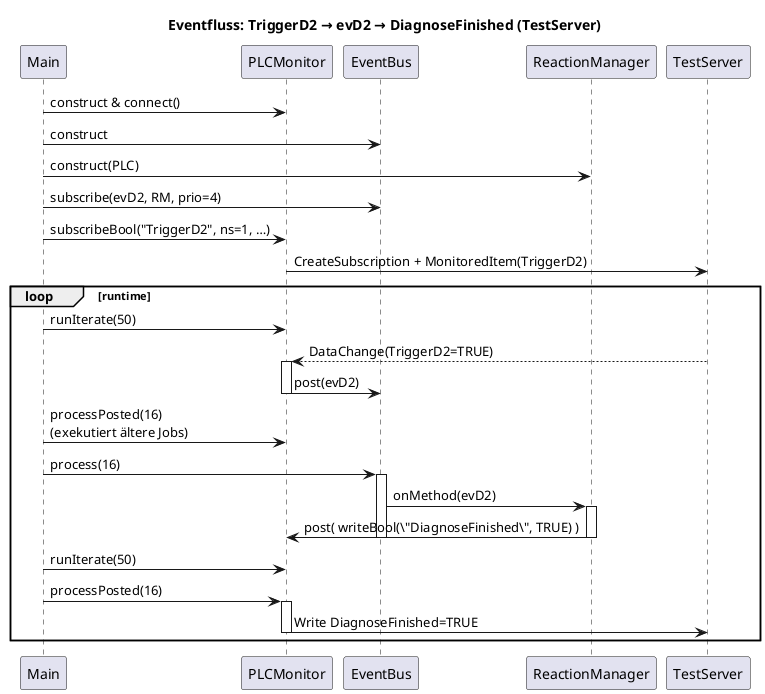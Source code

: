 @startuml EventFluss
title Eventfluss: TriggerD2 → evD2 → DiagnoseFinished (TestServer)

participant Main
participant PLCMonitor as PLC
participant EventBus as Bus
participant ReactionManager as RM
participant TestServer

Main -> PLC: construct & connect()
Main -> Bus: construct
Main -> RM: construct(PLC)
Main -> Bus: subscribe(evD2, RM, prio=4)
Main -> PLC: subscribeBool("TriggerD2", ns=1, …)
PLC -> TestServer: CreateSubscription + MonitoredItem(TriggerD2)

loop runtime
  Main -> PLC: runIterate(50)
  TestServer --> PLC: DataChange(TriggerD2=TRUE)
  activate PLC
  PLC -> Bus: post(evD2)
  deactivate PLC

  Main -> PLC: processPosted(16)\n(exekutiert ältere Jobs)
  Main -> Bus: process(16)
  activate Bus
  Bus -> RM: onMethod(evD2)
  activate RM
  RM -> PLC: post( writeBool(\"DiagnoseFinished\", TRUE) )
  deactivate RM
  deactivate Bus

  ' Job wird im nächsten Zyklus ausgeführt:
  Main -> PLC: runIterate(50)
  Main -> PLC: processPosted(16)
  activate PLC
  PLC -> TestServer: Write DiagnoseFinished=TRUE
  deactivate PLC
end
@enduml
